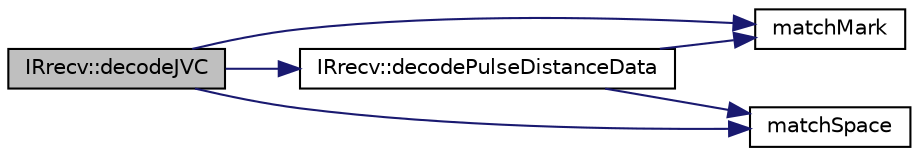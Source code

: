 digraph "IRrecv::decodeJVC"
{
 // LATEX_PDF_SIZE
  edge [fontname="Helvetica",fontsize="10",labelfontname="Helvetica",labelfontsize="10"];
  node [fontname="Helvetica",fontsize="10",shape=record];
  rankdir="LR";
  Node1 [label="IRrecv::decodeJVC",height=0.2,width=0.4,color="black", fillcolor="grey75", style="filled", fontcolor="black",tooltip=" "];
  Node1 -> Node2 [color="midnightblue",fontsize="10",style="solid",fontname="Helvetica"];
  Node2 [label="IRrecv::decodePulseDistanceData",height=0.2,width=0.4,color="black", fillcolor="white", style="filled",URL="$group___receiving.html#gaf8c9cdb5f7280043a552f22265bdb2d5",tooltip=" "];
  Node2 -> Node3 [color="midnightblue",fontsize="10",style="solid",fontname="Helvetica"];
  Node3 [label="matchMark",height=0.2,width=0.4,color="black", fillcolor="white", style="filled",URL="$group___receiving.html#ga4472564ea96b1ee10b51f594f60d7aeb",tooltip=" "];
  Node2 -> Node4 [color="midnightblue",fontsize="10",style="solid",fontname="Helvetica"];
  Node4 [label="matchSpace",height=0.2,width=0.4,color="black", fillcolor="white", style="filled",URL="$group___receiving.html#ga7902b620f6c01463b5b6e50ef604ac8b",tooltip=" "];
  Node1 -> Node3 [color="midnightblue",fontsize="10",style="solid",fontname="Helvetica"];
  Node1 -> Node4 [color="midnightblue",fontsize="10",style="solid",fontname="Helvetica"];
}
